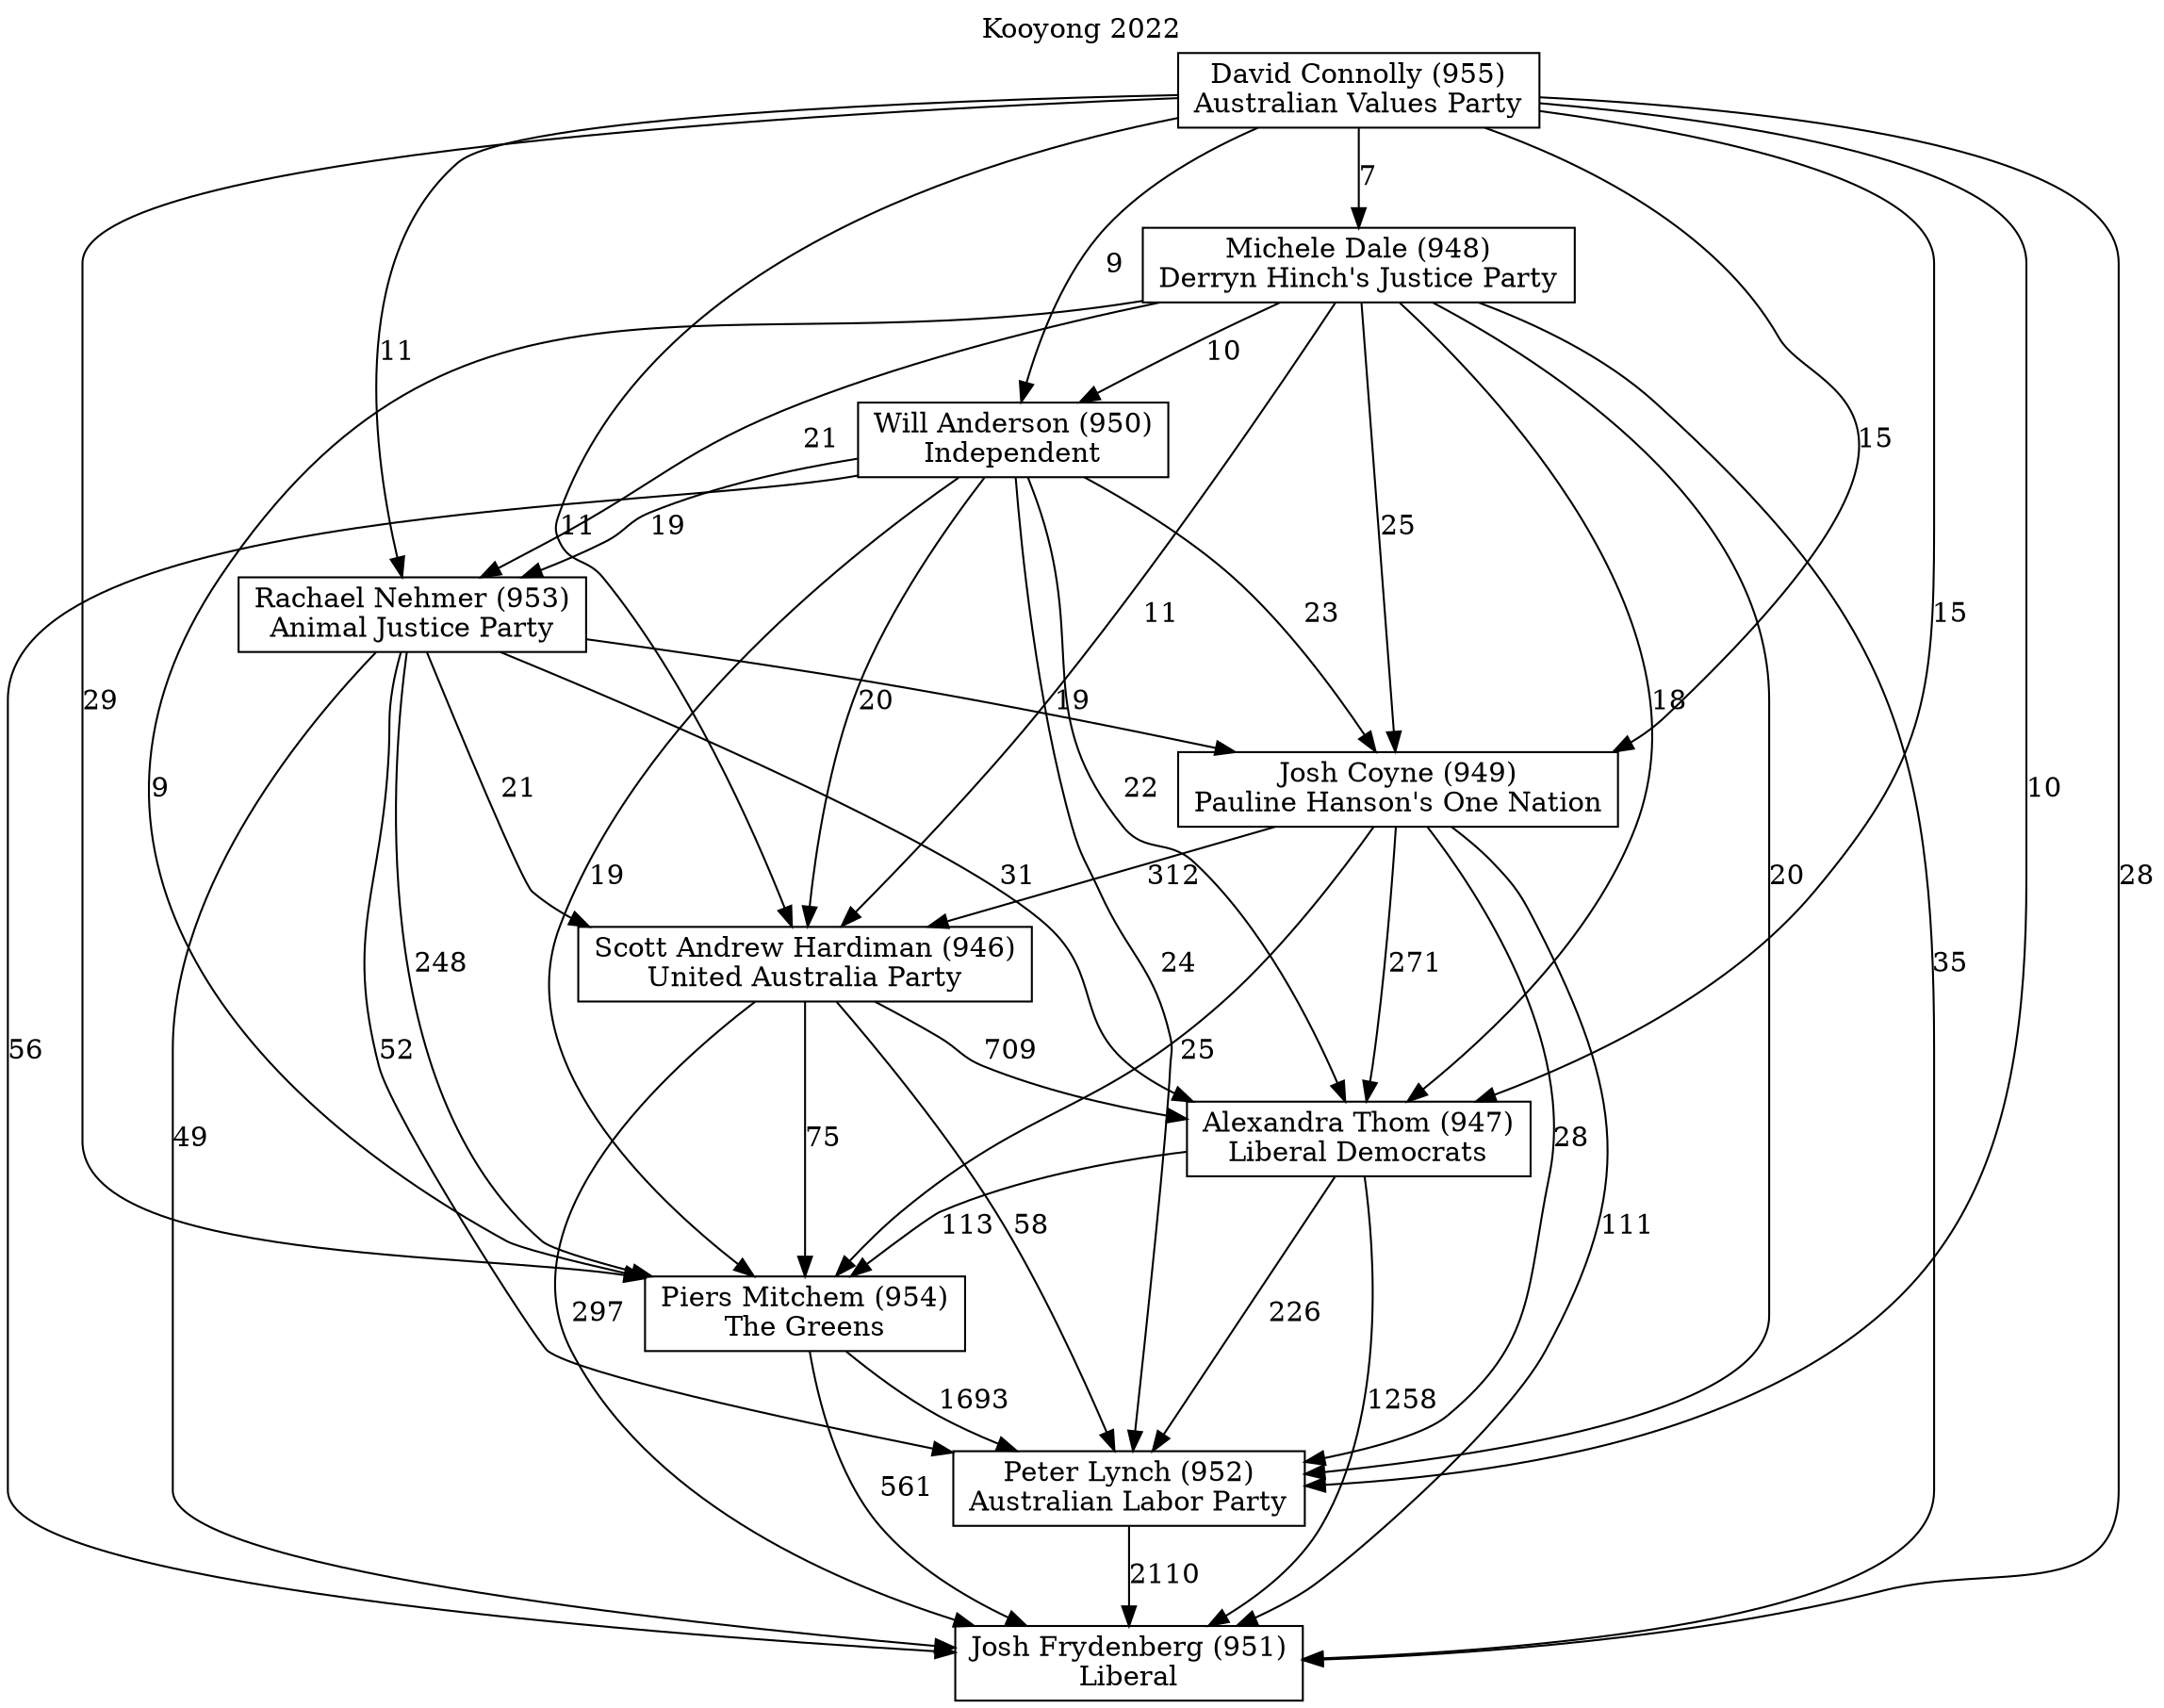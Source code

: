 // House preference flow
digraph "Josh Frydenberg (951)_Kooyong_2022" {
	graph [label="Kooyong 2022" labelloc=t mclimit=10]
	node [shape=box]
	"Will Anderson (950)" [label="Will Anderson (950)
Independent"]
	"Piers Mitchem (954)" [label="Piers Mitchem (954)
The Greens"]
	"Josh Frydenberg (951)" [label="Josh Frydenberg (951)
Liberal"]
	"Alexandra Thom (947)" [label="Alexandra Thom (947)
Liberal Democrats"]
	"Michele Dale (948)" [label="Michele Dale (948)
Derryn Hinch's Justice Party"]
	"Josh Coyne (949)" [label="Josh Coyne (949)
Pauline Hanson's One Nation"]
	"David Connolly (955)" [label="David Connolly (955)
Australian Values Party"]
	"Rachael Nehmer (953)" [label="Rachael Nehmer (953)
Animal Justice Party"]
	"Peter Lynch (952)" [label="Peter Lynch (952)
Australian Labor Party"]
	"Scott Andrew Hardiman (946)" [label="Scott Andrew Hardiman (946)
United Australia Party"]
	"David Connolly (955)" -> "Piers Mitchem (954)" [label=29]
	"Alexandra Thom (947)" -> "Josh Frydenberg (951)" [label=1258]
	"Peter Lynch (952)" -> "Josh Frydenberg (951)" [label=2110]
	"Rachael Nehmer (953)" -> "Peter Lynch (952)" [label=52]
	"Rachael Nehmer (953)" -> "Josh Frydenberg (951)" [label=49]
	"Will Anderson (950)" -> "Piers Mitchem (954)" [label=19]
	"Josh Coyne (949)" -> "Piers Mitchem (954)" [label=25]
	"Alexandra Thom (947)" -> "Piers Mitchem (954)" [label=113]
	"David Connolly (955)" -> "Josh Coyne (949)" [label=15]
	"Will Anderson (950)" -> "Josh Frydenberg (951)" [label=56]
	"David Connolly (955)" -> "Josh Frydenberg (951)" [label=28]
	"Will Anderson (950)" -> "Peter Lynch (952)" [label=24]
	"Will Anderson (950)" -> "Scott Andrew Hardiman (946)" [label=20]
	"Rachael Nehmer (953)" -> "Scott Andrew Hardiman (946)" [label=21]
	"Michele Dale (948)" -> "Scott Andrew Hardiman (946)" [label=11]
	"Michele Dale (948)" -> "Piers Mitchem (954)" [label=9]
	"David Connolly (955)" -> "Peter Lynch (952)" [label=10]
	"Will Anderson (950)" -> "Josh Coyne (949)" [label=23]
	"Scott Andrew Hardiman (946)" -> "Piers Mitchem (954)" [label=75]
	"Piers Mitchem (954)" -> "Peter Lynch (952)" [label=1693]
	"Michele Dale (948)" -> "Alexandra Thom (947)" [label=18]
	"Rachael Nehmer (953)" -> "Alexandra Thom (947)" [label=31]
	"Rachael Nehmer (953)" -> "Josh Coyne (949)" [label=19]
	"David Connolly (955)" -> "Michele Dale (948)" [label=7]
	"Rachael Nehmer (953)" -> "Piers Mitchem (954)" [label=248]
	"Scott Andrew Hardiman (946)" -> "Peter Lynch (952)" [label=58]
	"Will Anderson (950)" -> "Rachael Nehmer (953)" [label=19]
	"Piers Mitchem (954)" -> "Josh Frydenberg (951)" [label=561]
	"Josh Coyne (949)" -> "Scott Andrew Hardiman (946)" [label=312]
	"David Connolly (955)" -> "Will Anderson (950)" [label=9]
	"Scott Andrew Hardiman (946)" -> "Josh Frydenberg (951)" [label=297]
	"Michele Dale (948)" -> "Rachael Nehmer (953)" [label=21]
	"Michele Dale (948)" -> "Peter Lynch (952)" [label=20]
	"Michele Dale (948)" -> "Josh Coyne (949)" [label=25]
	"David Connolly (955)" -> "Alexandra Thom (947)" [label=15]
	"Michele Dale (948)" -> "Will Anderson (950)" [label=10]
	"David Connolly (955)" -> "Rachael Nehmer (953)" [label=11]
	"Josh Coyne (949)" -> "Josh Frydenberg (951)" [label=111]
	"Josh Coyne (949)" -> "Alexandra Thom (947)" [label=271]
	"David Connolly (955)" -> "Scott Andrew Hardiman (946)" [label=11]
	"Josh Coyne (949)" -> "Peter Lynch (952)" [label=28]
	"Will Anderson (950)" -> "Alexandra Thom (947)" [label=22]
	"Alexandra Thom (947)" -> "Peter Lynch (952)" [label=226]
	"Scott Andrew Hardiman (946)" -> "Alexandra Thom (947)" [label=709]
	"Michele Dale (948)" -> "Josh Frydenberg (951)" [label=35]
}
